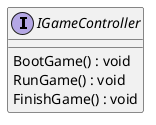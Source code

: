 @startuml
interface IGameController {
    BootGame() : void
    RunGame() : void
    FinishGame() : void
}
@enduml

